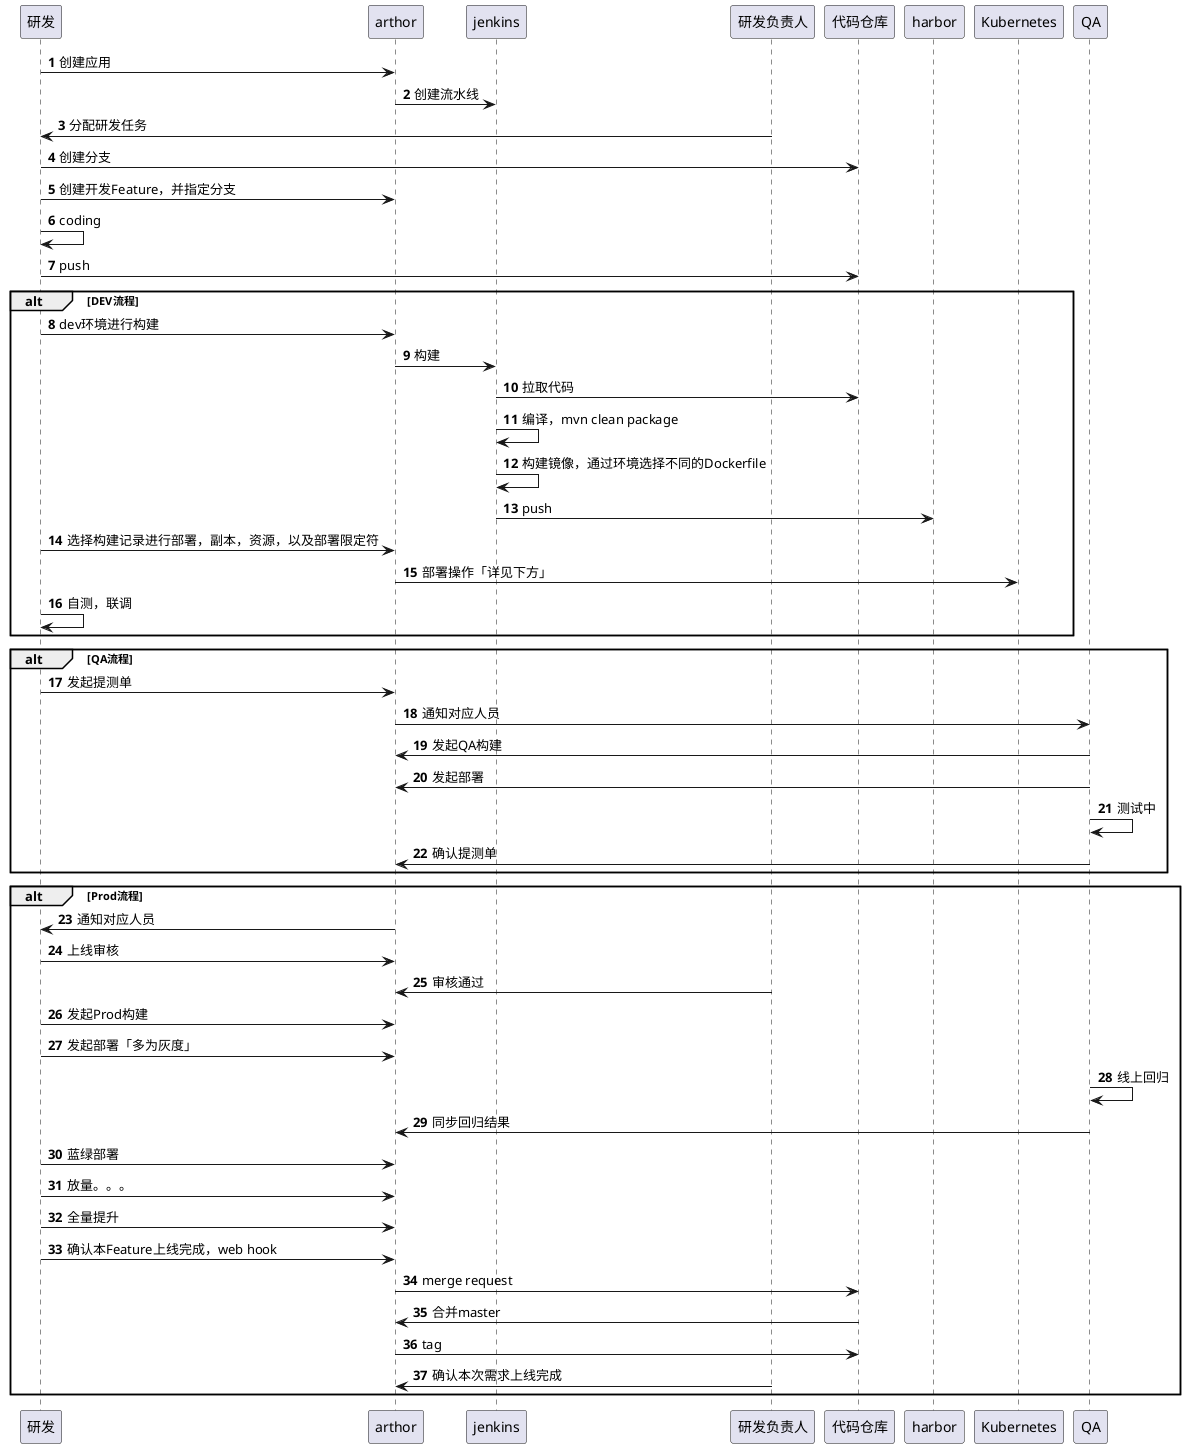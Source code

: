 @startuml
'https://plantuml.com/sequence-diagram

autonumber

研发 -> arthor: 创建应用
arthor -> jenkins: 创建流水线
研发负责人 -> 研发: 分配研发任务
研发 -> 代码仓库: 创建分支
研发 -> arthor: 创建开发Feature，并指定分支
研发 -> 研发: coding
研发 -> 代码仓库: push
alt DEV流程
研发 -> arthor: dev环境进行构建
arthor -> jenkins: 构建
jenkins -> 代码仓库: 拉取代码
jenkins -> jenkins: 编译，mvn clean package
jenkins -> jenkins: 构建镜像，通过环境选择不同的Dockerfile
jenkins -> harbor: push
研发 -> arthor: 选择构建记录进行部署，副本，资源，以及部署限定符
arthor -> Kubernetes: 部署操作「详见下方」
研发 -> 研发: 自测，联调
end

alt QA流程
研发 -> arthor: 发起提测单
arthor -> QA: 通知对应人员
QA -> arthor: 发起QA构建
QA -> arthor: 发起部署
QA -> QA:测试中
QA -> arthor: 确认提测单
end

alt Prod流程
arthor -> 研发: 通知对应人员
研发 -> arthor: 上线审核
研发负责人 -> arthor: 审核通过
研发 -> arthor: 发起Prod构建
研发 -> arthor: 发起部署「多为灰度」
QA -> QA: 线上回归
QA -> arthor: 同步回归结果
研发 -> arthor: 蓝绿部署
研发 -> arthor: 放量。。。
研发 -> arthor: 全量提升
研发 -> arthor: 确认本Feature上线完成，web hook
arthor -> 代码仓库: merge request
代码仓库 -> arthor: 合并master
arthor -> 代码仓库: tag
研发负责人 -> arthor: 确认本次需求上线完成
end

@enduml